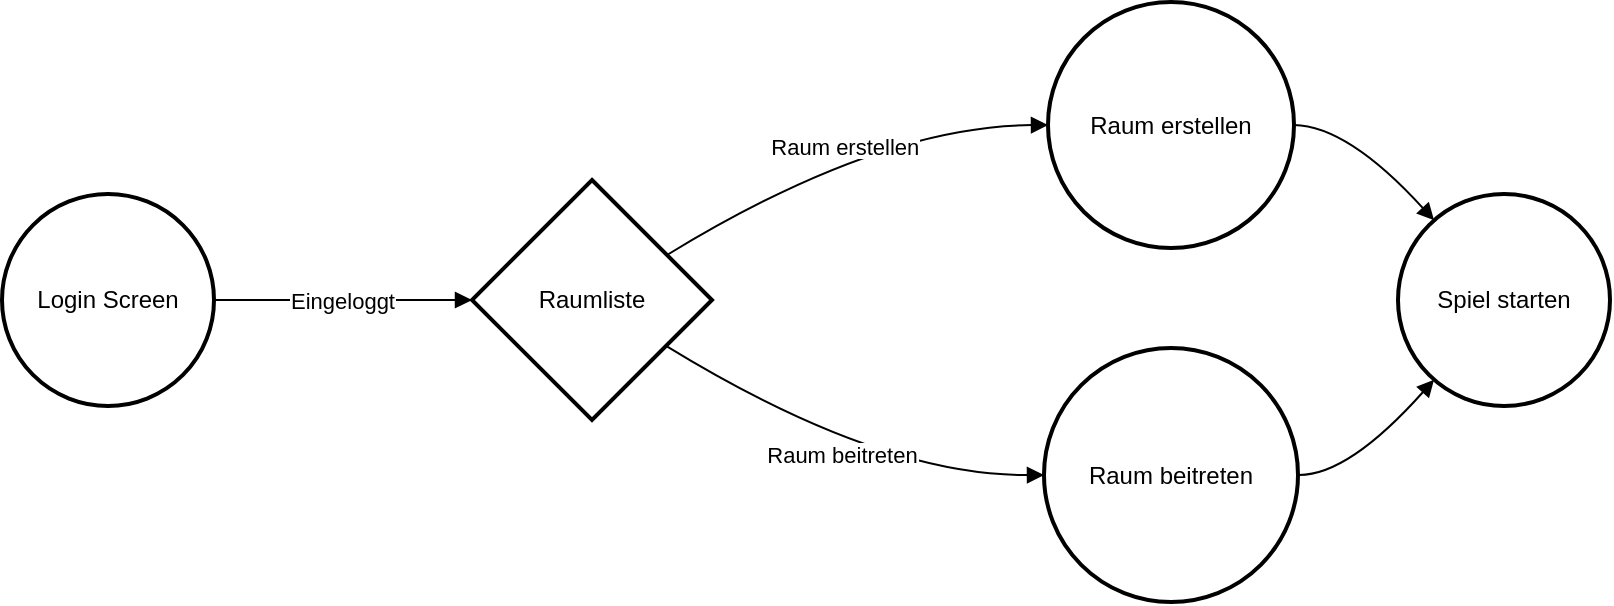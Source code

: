 <mxGraphModel><root><mxCell id="0"/><mxCell id="1" parent="0"/><mxCell id="2" value="Login Screen" style="ellipse;aspect=fixed;strokeWidth=2;whiteSpace=wrap;" vertex="1" parent="1"><mxGeometry x="8" y="104" width="106" height="106" as="geometry"/></mxCell><mxCell id="3" value="Raumliste" style="rhombus;strokeWidth=2;whiteSpace=wrap;" vertex="1" parent="1"><mxGeometry x="243" y="97" width="120" height="120" as="geometry"/></mxCell><mxCell id="4" value="Raum erstellen" style="ellipse;aspect=fixed;strokeWidth=2;whiteSpace=wrap;" vertex="1" parent="1"><mxGeometry x="531" y="8" width="123" height="123" as="geometry"/></mxCell><mxCell id="5" value="Raum beitreten" style="ellipse;aspect=fixed;strokeWidth=2;whiteSpace=wrap;" vertex="1" parent="1"><mxGeometry x="529" y="181" width="127" height="127" as="geometry"/></mxCell><mxCell id="6" value="Spiel starten" style="ellipse;aspect=fixed;strokeWidth=2;whiteSpace=wrap;" vertex="1" parent="1"><mxGeometry x="706" y="104" width="106" height="106" as="geometry"/></mxCell><mxCell id="7" value="Eingeloggt" style="curved=1;startArrow=none;endArrow=block;exitX=1;exitY=0.5;entryX=0;entryY=0.5;" edge="1" parent="1" source="2" target="3"><mxGeometry relative="1" as="geometry"><Array as="points"/></mxGeometry></mxCell><mxCell id="8" value="Raum erstellen" style="curved=1;startArrow=none;endArrow=block;exitX=1;exitY=0.2;entryX=0;entryY=0.5;" edge="1" parent="1" source="3" target="4"><mxGeometry relative="1" as="geometry"><Array as="points"><mxPoint x="446" y="70"/></Array></mxGeometry></mxCell><mxCell id="9" value="Raum beitreten" style="curved=1;startArrow=none;endArrow=block;exitX=1;exitY=0.81;entryX=0;entryY=0.5;" edge="1" parent="1" source="3" target="5"><mxGeometry relative="1" as="geometry"><Array as="points"><mxPoint x="446" y="245"/></Array></mxGeometry></mxCell><mxCell id="10" value="" style="curved=1;startArrow=none;endArrow=block;exitX=1;exitY=0.5;entryX=0.06;entryY=0;" edge="1" parent="1" source="4" target="6"><mxGeometry relative="1" as="geometry"><Array as="points"><mxPoint x="681" y="70"/></Array></mxGeometry></mxCell><mxCell id="11" value="" style="curved=1;startArrow=none;endArrow=block;exitX=1;exitY=0.5;entryX=0.06;entryY=1;" edge="1" parent="1" source="5" target="6"><mxGeometry relative="1" as="geometry"><Array as="points"><mxPoint x="681" y="245"/></Array></mxGeometry></mxCell></root></mxGraphModel>